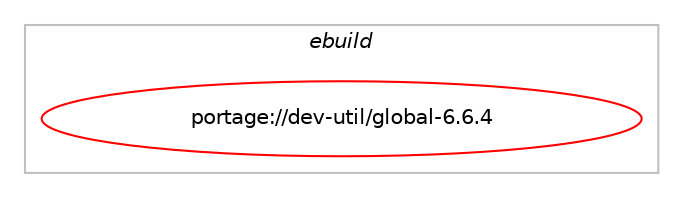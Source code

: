 digraph prolog {

# *************
# Graph options
# *************

newrank=true;
concentrate=true;
compound=true;
graph [rankdir=LR,fontname=Helvetica,fontsize=10,ranksep=1.5];#, ranksep=2.5, nodesep=0.2];
edge  [arrowhead=vee];
node  [fontname=Helvetica,fontsize=10];

# **********
# The ebuild
# **********

subgraph cluster_leftcol {
color=gray;
label=<<i>ebuild</i>>;
id [label="portage://dev-util/global-6.6.4", color=red, width=4, href="../dev-util/global-6.6.4.svg"];
}

# ****************
# The dependencies
# ****************

subgraph cluster_midcol {
color=gray;
label=<<i>dependencies</i>>;
subgraph cluster_compile {
fillcolor="#eeeeee";
style=filled;
label=<<i>compile</i>>;
# *** BEGIN UNKNOWN DEPENDENCY TYPE (TODO) ***
# id -> equal(any_of_group([package_dependency(portage://dev-util/global-6.6.4,install,no,dev-libs,libltdl,none,[,,],[slot(0)],[]),package_dependency(portage://dev-util/global-6.6.4,install,no,dev-build,libtool,none,[,,],[slot(2)],[])]))
# *** END UNKNOWN DEPENDENCY TYPE (TODO) ***

# *** BEGIN UNKNOWN DEPENDENCY TYPE (TODO) ***
# id -> equal(use_conditional_group(positive,doc,portage://dev-util/global-6.6.4,[package_dependency(portage://dev-util/global-6.6.4,install,no,app-text,texi2html,none,[,,],[],[]),package_dependency(portage://dev-util/global-6.6.4,install,no,sys-apps,texinfo,none,[,,],[],[])]))
# *** END UNKNOWN DEPENDENCY TYPE (TODO) ***

# *** BEGIN UNKNOWN DEPENDENCY TYPE (TODO) ***
# id -> equal(use_conditional_group(positive,emacs,portage://dev-util/global-6.6.4,[package_dependency(portage://dev-util/global-6.6.4,install,no,app-editors,emacs,greaterequal,[23.1,,,23.1],any_different_slot,[])]))
# *** END UNKNOWN DEPENDENCY TYPE (TODO) ***

# *** BEGIN UNKNOWN DEPENDENCY TYPE (TODO) ***
# id -> equal(use_conditional_group(positive,vim,portage://dev-util/global-6.6.4,[any_of_group([package_dependency(portage://dev-util/global-6.6.4,install,no,app-editors,vim,none,[,,],[],[]),package_dependency(portage://dev-util/global-6.6.4,install,no,app-editors,gvim,none,[,,],[],[])])]))
# *** END UNKNOWN DEPENDENCY TYPE (TODO) ***

# *** BEGIN UNKNOWN DEPENDENCY TYPE (TODO) ***
# id -> equal(package_dependency(portage://dev-util/global-6.6.4,install,no,sys-libs,ncurses,none,[,,],[],[]))
# *** END UNKNOWN DEPENDENCY TYPE (TODO) ***

}
subgraph cluster_compileandrun {
fillcolor="#eeeeee";
style=filled;
label=<<i>compile and run</i>>;
}
subgraph cluster_run {
fillcolor="#eeeeee";
style=filled;
label=<<i>run</i>>;
# *** BEGIN UNKNOWN DEPENDENCY TYPE (TODO) ***
# id -> equal(any_of_group([package_dependency(portage://dev-util/global-6.6.4,run,no,dev-libs,libltdl,none,[,,],[slot(0)],[]),package_dependency(portage://dev-util/global-6.6.4,run,no,dev-build,libtool,none,[,,],[slot(2)],[])]))
# *** END UNKNOWN DEPENDENCY TYPE (TODO) ***

# *** BEGIN UNKNOWN DEPENDENCY TYPE (TODO) ***
# id -> equal(use_conditional_group(positive,emacs,portage://dev-util/global-6.6.4,[package_dependency(portage://dev-util/global-6.6.4,run,no,app-editors,emacs,greaterequal,[23.1,,,23.1],any_different_slot,[])]))
# *** END UNKNOWN DEPENDENCY TYPE (TODO) ***

# *** BEGIN UNKNOWN DEPENDENCY TYPE (TODO) ***
# id -> equal(use_conditional_group(positive,vim,portage://dev-util/global-6.6.4,[any_of_group([package_dependency(portage://dev-util/global-6.6.4,run,no,app-editors,vim,none,[,,],[],[]),package_dependency(portage://dev-util/global-6.6.4,run,no,app-editors,gvim,none,[,,],[],[])])]))
# *** END UNKNOWN DEPENDENCY TYPE (TODO) ***

# *** BEGIN UNKNOWN DEPENDENCY TYPE (TODO) ***
# id -> equal(package_dependency(portage://dev-util/global-6.6.4,run,no,sys-libs,ncurses,none,[,,],[],[]))
# *** END UNKNOWN DEPENDENCY TYPE (TODO) ***

}
}

# **************
# The candidates
# **************

subgraph cluster_choices {
rank=same;
color=gray;
label=<<i>candidates</i>>;

}

}
